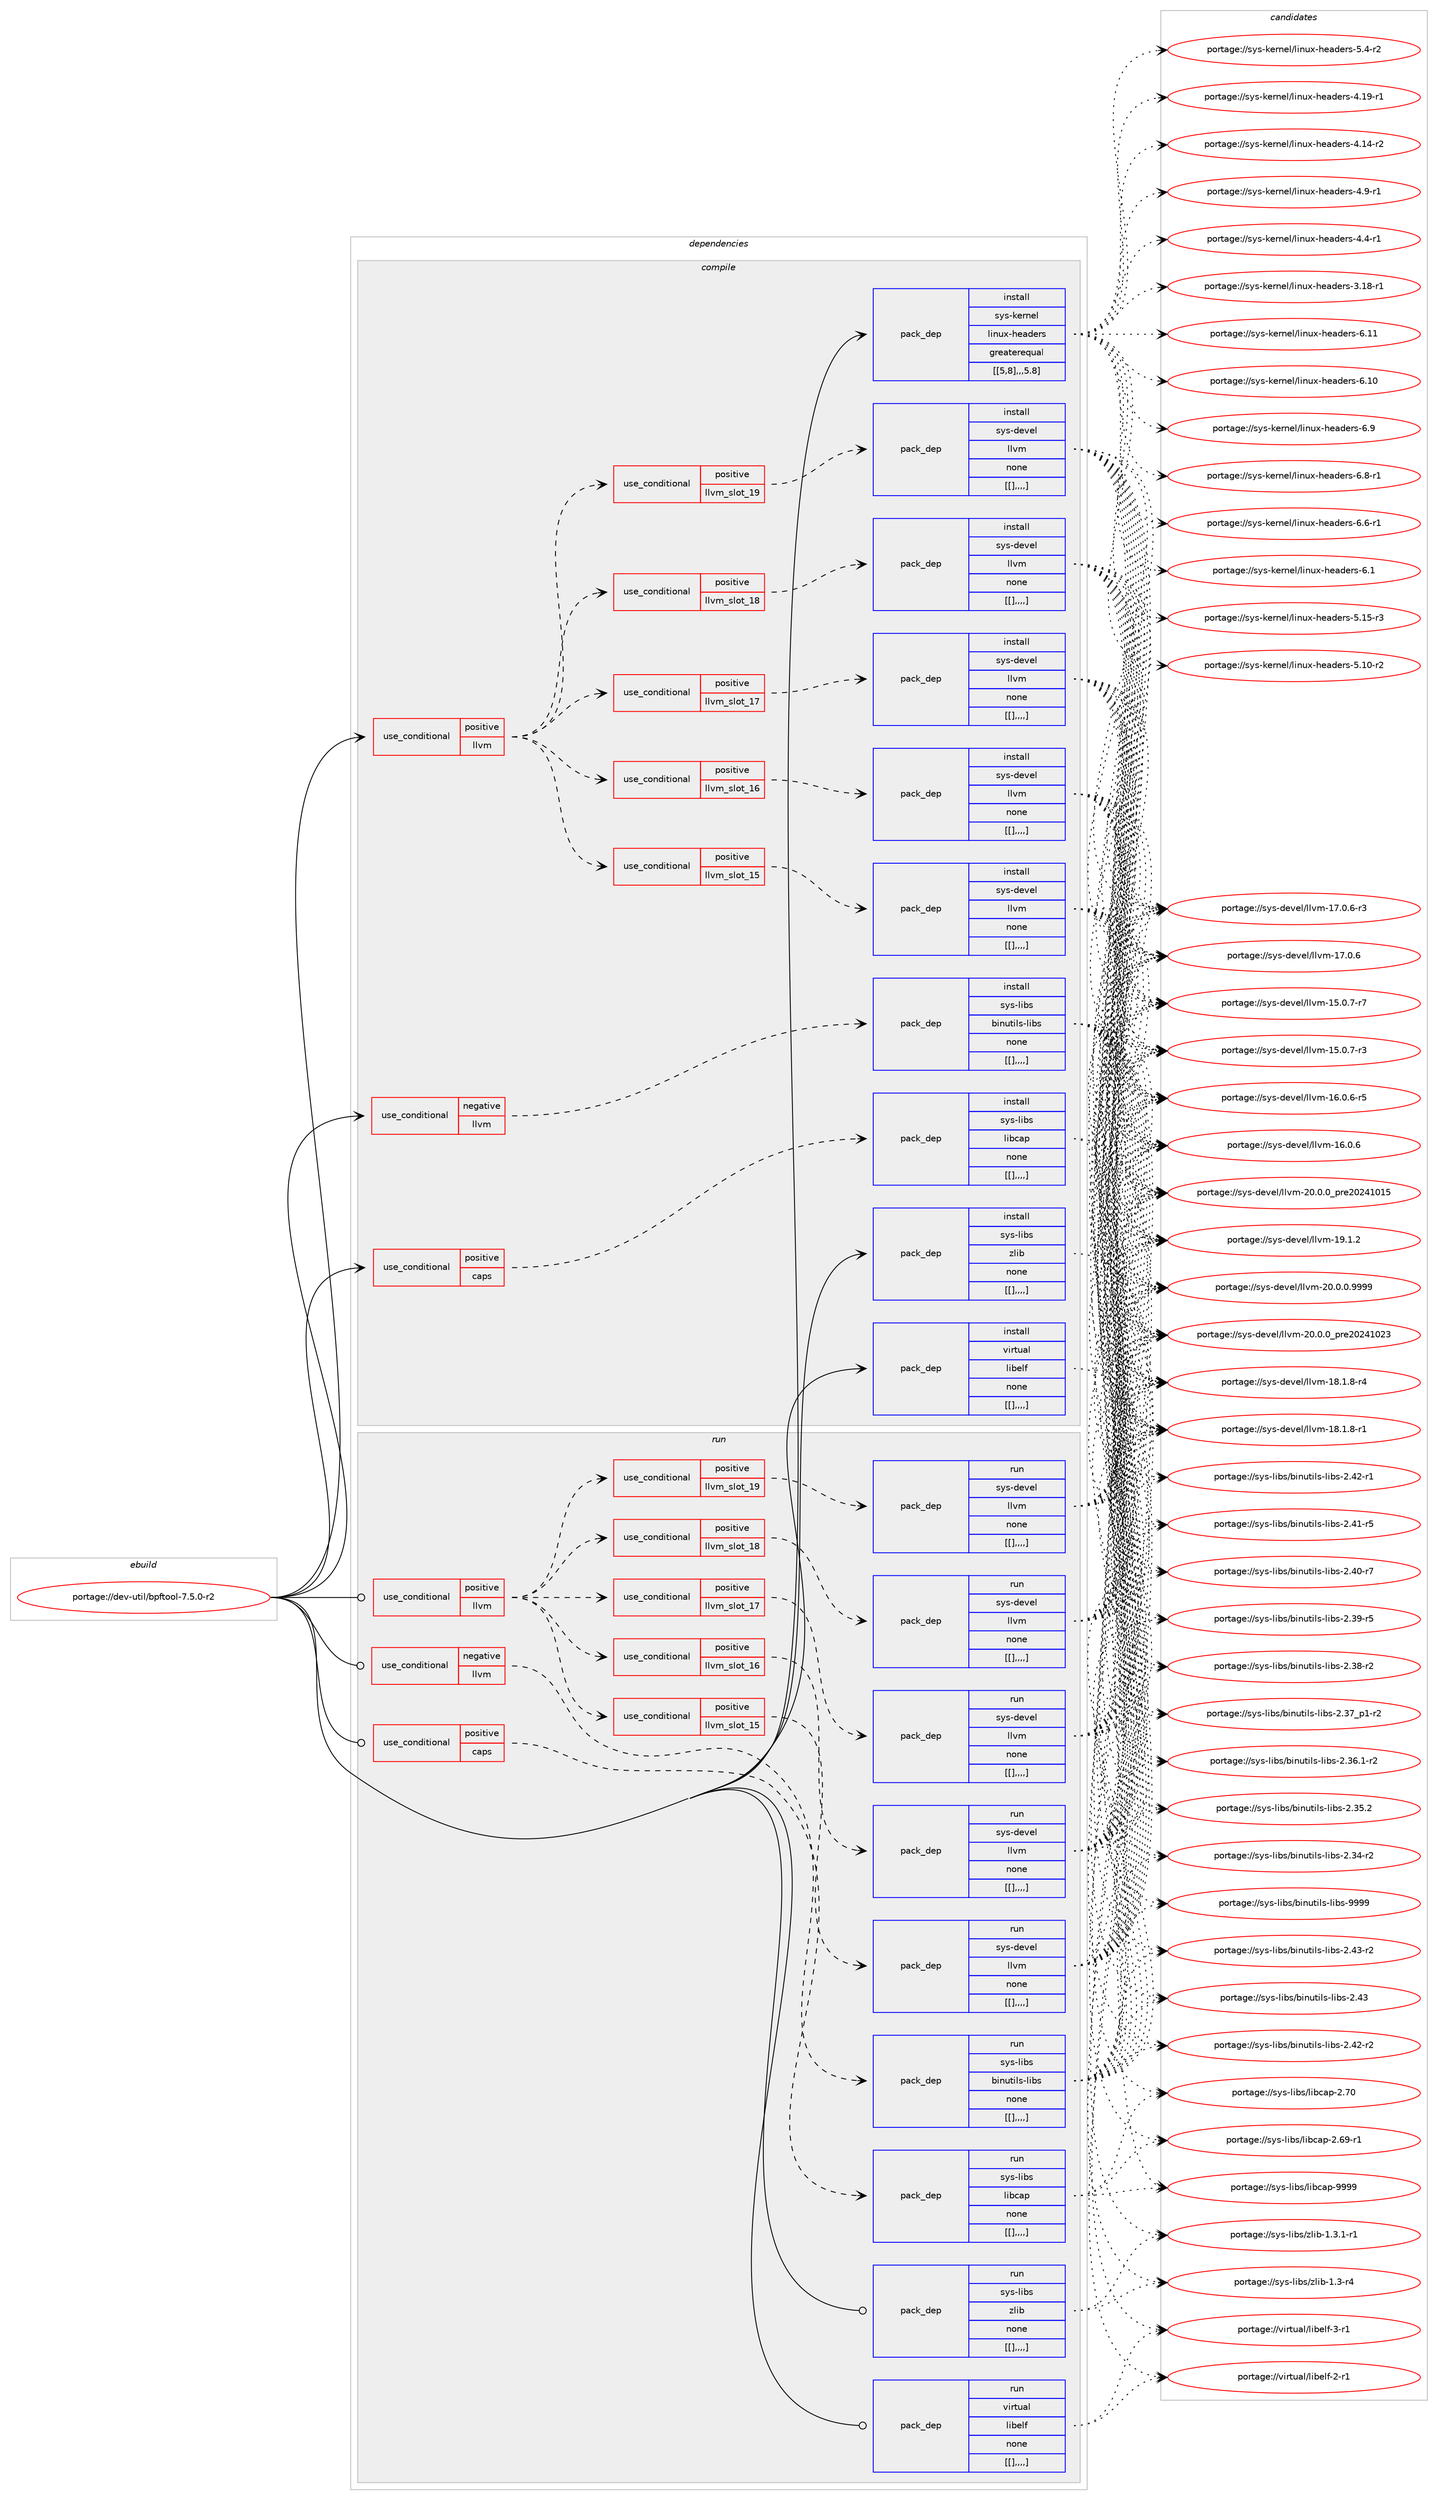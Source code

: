 digraph prolog {

# *************
# Graph options
# *************

newrank=true;
concentrate=true;
compound=true;
graph [rankdir=LR,fontname=Helvetica,fontsize=10,ranksep=1.5];#, ranksep=2.5, nodesep=0.2];
edge  [arrowhead=vee];
node  [fontname=Helvetica,fontsize=10];

# **********
# The ebuild
# **********

subgraph cluster_leftcol {
color=gray;
label=<<i>ebuild</i>>;
id [label="portage://dev-util/bpftool-7.5.0-r2", color=red, width=4, href="../dev-util/bpftool-7.5.0-r2.svg"];
}

# ****************
# The dependencies
# ****************

subgraph cluster_midcol {
color=gray;
label=<<i>dependencies</i>>;
subgraph cluster_compile {
fillcolor="#eeeeee";
style=filled;
label=<<i>compile</i>>;
subgraph cond64132 {
dependency223404 [label=<<TABLE BORDER="0" CELLBORDER="1" CELLSPACING="0" CELLPADDING="4"><TR><TD ROWSPAN="3" CELLPADDING="10">use_conditional</TD></TR><TR><TD>negative</TD></TR><TR><TD>llvm</TD></TR></TABLE>>, shape=none, color=red];
subgraph pack157768 {
dependency223411 [label=<<TABLE BORDER="0" CELLBORDER="1" CELLSPACING="0" CELLPADDING="4" WIDTH="220"><TR><TD ROWSPAN="6" CELLPADDING="30">pack_dep</TD></TR><TR><TD WIDTH="110">install</TD></TR><TR><TD>sys-libs</TD></TR><TR><TD>binutils-libs</TD></TR><TR><TD>none</TD></TR><TR><TD>[[],,,,]</TD></TR></TABLE>>, shape=none, color=blue];
}
dependency223404:e -> dependency223411:w [weight=20,style="dashed",arrowhead="vee"];
}
id:e -> dependency223404:w [weight=20,style="solid",arrowhead="vee"];
subgraph cond64140 {
dependency223424 [label=<<TABLE BORDER="0" CELLBORDER="1" CELLSPACING="0" CELLPADDING="4"><TR><TD ROWSPAN="3" CELLPADDING="10">use_conditional</TD></TR><TR><TD>positive</TD></TR><TR><TD>caps</TD></TR></TABLE>>, shape=none, color=red];
subgraph pack157783 {
dependency223433 [label=<<TABLE BORDER="0" CELLBORDER="1" CELLSPACING="0" CELLPADDING="4" WIDTH="220"><TR><TD ROWSPAN="6" CELLPADDING="30">pack_dep</TD></TR><TR><TD WIDTH="110">install</TD></TR><TR><TD>sys-libs</TD></TR><TR><TD>libcap</TD></TR><TR><TD>none</TD></TR><TR><TD>[[],,,,]</TD></TR></TABLE>>, shape=none, color=blue];
}
dependency223424:e -> dependency223433:w [weight=20,style="dashed",arrowhead="vee"];
}
id:e -> dependency223424:w [weight=20,style="solid",arrowhead="vee"];
subgraph cond64145 {
dependency223442 [label=<<TABLE BORDER="0" CELLBORDER="1" CELLSPACING="0" CELLPADDING="4"><TR><TD ROWSPAN="3" CELLPADDING="10">use_conditional</TD></TR><TR><TD>positive</TD></TR><TR><TD>llvm</TD></TR></TABLE>>, shape=none, color=red];
subgraph cond64147 {
dependency223453 [label=<<TABLE BORDER="0" CELLBORDER="1" CELLSPACING="0" CELLPADDING="4"><TR><TD ROWSPAN="3" CELLPADDING="10">use_conditional</TD></TR><TR><TD>positive</TD></TR><TR><TD>llvm_slot_15</TD></TR></TABLE>>, shape=none, color=red];
subgraph pack157798 {
dependency223456 [label=<<TABLE BORDER="0" CELLBORDER="1" CELLSPACING="0" CELLPADDING="4" WIDTH="220"><TR><TD ROWSPAN="6" CELLPADDING="30">pack_dep</TD></TR><TR><TD WIDTH="110">install</TD></TR><TR><TD>sys-devel</TD></TR><TR><TD>llvm</TD></TR><TR><TD>none</TD></TR><TR><TD>[[],,,,]</TD></TR></TABLE>>, shape=none, color=blue];
}
dependency223453:e -> dependency223456:w [weight=20,style="dashed",arrowhead="vee"];
}
dependency223442:e -> dependency223453:w [weight=20,style="dashed",arrowhead="vee"];
subgraph cond64151 {
dependency223465 [label=<<TABLE BORDER="0" CELLBORDER="1" CELLSPACING="0" CELLPADDING="4"><TR><TD ROWSPAN="3" CELLPADDING="10">use_conditional</TD></TR><TR><TD>positive</TD></TR><TR><TD>llvm_slot_16</TD></TR></TABLE>>, shape=none, color=red];
subgraph pack157807 {
dependency223472 [label=<<TABLE BORDER="0" CELLBORDER="1" CELLSPACING="0" CELLPADDING="4" WIDTH="220"><TR><TD ROWSPAN="6" CELLPADDING="30">pack_dep</TD></TR><TR><TD WIDTH="110">install</TD></TR><TR><TD>sys-devel</TD></TR><TR><TD>llvm</TD></TR><TR><TD>none</TD></TR><TR><TD>[[],,,,]</TD></TR></TABLE>>, shape=none, color=blue];
}
dependency223465:e -> dependency223472:w [weight=20,style="dashed",arrowhead="vee"];
}
dependency223442:e -> dependency223465:w [weight=20,style="dashed",arrowhead="vee"];
subgraph cond64154 {
dependency223479 [label=<<TABLE BORDER="0" CELLBORDER="1" CELLSPACING="0" CELLPADDING="4"><TR><TD ROWSPAN="3" CELLPADDING="10">use_conditional</TD></TR><TR><TD>positive</TD></TR><TR><TD>llvm_slot_17</TD></TR></TABLE>>, shape=none, color=red];
subgraph pack157820 {
dependency223485 [label=<<TABLE BORDER="0" CELLBORDER="1" CELLSPACING="0" CELLPADDING="4" WIDTH="220"><TR><TD ROWSPAN="6" CELLPADDING="30">pack_dep</TD></TR><TR><TD WIDTH="110">install</TD></TR><TR><TD>sys-devel</TD></TR><TR><TD>llvm</TD></TR><TR><TD>none</TD></TR><TR><TD>[[],,,,]</TD></TR></TABLE>>, shape=none, color=blue];
}
dependency223479:e -> dependency223485:w [weight=20,style="dashed",arrowhead="vee"];
}
dependency223442:e -> dependency223479:w [weight=20,style="dashed",arrowhead="vee"];
subgraph cond64156 {
dependency223491 [label=<<TABLE BORDER="0" CELLBORDER="1" CELLSPACING="0" CELLPADDING="4"><TR><TD ROWSPAN="3" CELLPADDING="10">use_conditional</TD></TR><TR><TD>positive</TD></TR><TR><TD>llvm_slot_18</TD></TR></TABLE>>, shape=none, color=red];
subgraph pack157828 {
dependency223501 [label=<<TABLE BORDER="0" CELLBORDER="1" CELLSPACING="0" CELLPADDING="4" WIDTH="220"><TR><TD ROWSPAN="6" CELLPADDING="30">pack_dep</TD></TR><TR><TD WIDTH="110">install</TD></TR><TR><TD>sys-devel</TD></TR><TR><TD>llvm</TD></TR><TR><TD>none</TD></TR><TR><TD>[[],,,,]</TD></TR></TABLE>>, shape=none, color=blue];
}
dependency223491:e -> dependency223501:w [weight=20,style="dashed",arrowhead="vee"];
}
dependency223442:e -> dependency223491:w [weight=20,style="dashed",arrowhead="vee"];
subgraph cond64161 {
dependency223508 [label=<<TABLE BORDER="0" CELLBORDER="1" CELLSPACING="0" CELLPADDING="4"><TR><TD ROWSPAN="3" CELLPADDING="10">use_conditional</TD></TR><TR><TD>positive</TD></TR><TR><TD>llvm_slot_19</TD></TR></TABLE>>, shape=none, color=red];
subgraph pack157838 {
dependency223511 [label=<<TABLE BORDER="0" CELLBORDER="1" CELLSPACING="0" CELLPADDING="4" WIDTH="220"><TR><TD ROWSPAN="6" CELLPADDING="30">pack_dep</TD></TR><TR><TD WIDTH="110">install</TD></TR><TR><TD>sys-devel</TD></TR><TR><TD>llvm</TD></TR><TR><TD>none</TD></TR><TR><TD>[[],,,,]</TD></TR></TABLE>>, shape=none, color=blue];
}
dependency223508:e -> dependency223511:w [weight=20,style="dashed",arrowhead="vee"];
}
dependency223442:e -> dependency223508:w [weight=20,style="dashed",arrowhead="vee"];
}
id:e -> dependency223442:w [weight=20,style="solid",arrowhead="vee"];
subgraph pack157845 {
dependency223526 [label=<<TABLE BORDER="0" CELLBORDER="1" CELLSPACING="0" CELLPADDING="4" WIDTH="220"><TR><TD ROWSPAN="6" CELLPADDING="30">pack_dep</TD></TR><TR><TD WIDTH="110">install</TD></TR><TR><TD>sys-kernel</TD></TR><TR><TD>linux-headers</TD></TR><TR><TD>greaterequal</TD></TR><TR><TD>[[5,8],,,5.8]</TD></TR></TABLE>>, shape=none, color=blue];
}
id:e -> dependency223526:w [weight=20,style="solid",arrowhead="vee"];
subgraph pack157854 {
dependency223533 [label=<<TABLE BORDER="0" CELLBORDER="1" CELLSPACING="0" CELLPADDING="4" WIDTH="220"><TR><TD ROWSPAN="6" CELLPADDING="30">pack_dep</TD></TR><TR><TD WIDTH="110">install</TD></TR><TR><TD>sys-libs</TD></TR><TR><TD>zlib</TD></TR><TR><TD>none</TD></TR><TR><TD>[[],,,,]</TD></TR></TABLE>>, shape=none, color=blue];
}
id:e -> dependency223533:w [weight=20,style="solid",arrowhead="vee"];
subgraph pack157859 {
dependency223535 [label=<<TABLE BORDER="0" CELLBORDER="1" CELLSPACING="0" CELLPADDING="4" WIDTH="220"><TR><TD ROWSPAN="6" CELLPADDING="30">pack_dep</TD></TR><TR><TD WIDTH="110">install</TD></TR><TR><TD>virtual</TD></TR><TR><TD>libelf</TD></TR><TR><TD>none</TD></TR><TR><TD>[[],,,,]</TD></TR></TABLE>>, shape=none, color=blue];
}
id:e -> dependency223535:w [weight=20,style="solid",arrowhead="vee"];
}
subgraph cluster_compileandrun {
fillcolor="#eeeeee";
style=filled;
label=<<i>compile and run</i>>;
}
subgraph cluster_run {
fillcolor="#eeeeee";
style=filled;
label=<<i>run</i>>;
subgraph cond64167 {
dependency223539 [label=<<TABLE BORDER="0" CELLBORDER="1" CELLSPACING="0" CELLPADDING="4"><TR><TD ROWSPAN="3" CELLPADDING="10">use_conditional</TD></TR><TR><TD>negative</TD></TR><TR><TD>llvm</TD></TR></TABLE>>, shape=none, color=red];
subgraph pack157864 {
dependency223542 [label=<<TABLE BORDER="0" CELLBORDER="1" CELLSPACING="0" CELLPADDING="4" WIDTH="220"><TR><TD ROWSPAN="6" CELLPADDING="30">pack_dep</TD></TR><TR><TD WIDTH="110">run</TD></TR><TR><TD>sys-libs</TD></TR><TR><TD>binutils-libs</TD></TR><TR><TD>none</TD></TR><TR><TD>[[],,,,]</TD></TR></TABLE>>, shape=none, color=blue];
}
dependency223539:e -> dependency223542:w [weight=20,style="dashed",arrowhead="vee"];
}
id:e -> dependency223539:w [weight=20,style="solid",arrowhead="odot"];
subgraph cond64170 {
dependency223547 [label=<<TABLE BORDER="0" CELLBORDER="1" CELLSPACING="0" CELLPADDING="4"><TR><TD ROWSPAN="3" CELLPADDING="10">use_conditional</TD></TR><TR><TD>positive</TD></TR><TR><TD>caps</TD></TR></TABLE>>, shape=none, color=red];
subgraph pack157870 {
dependency223553 [label=<<TABLE BORDER="0" CELLBORDER="1" CELLSPACING="0" CELLPADDING="4" WIDTH="220"><TR><TD ROWSPAN="6" CELLPADDING="30">pack_dep</TD></TR><TR><TD WIDTH="110">run</TD></TR><TR><TD>sys-libs</TD></TR><TR><TD>libcap</TD></TR><TR><TD>none</TD></TR><TR><TD>[[],,,,]</TD></TR></TABLE>>, shape=none, color=blue];
}
dependency223547:e -> dependency223553:w [weight=20,style="dashed",arrowhead="vee"];
}
id:e -> dependency223547:w [weight=20,style="solid",arrowhead="odot"];
subgraph cond64173 {
dependency223556 [label=<<TABLE BORDER="0" CELLBORDER="1" CELLSPACING="0" CELLPADDING="4"><TR><TD ROWSPAN="3" CELLPADDING="10">use_conditional</TD></TR><TR><TD>positive</TD></TR><TR><TD>llvm</TD></TR></TABLE>>, shape=none, color=red];
subgraph cond64175 {
dependency223560 [label=<<TABLE BORDER="0" CELLBORDER="1" CELLSPACING="0" CELLPADDING="4"><TR><TD ROWSPAN="3" CELLPADDING="10">use_conditional</TD></TR><TR><TD>positive</TD></TR><TR><TD>llvm_slot_15</TD></TR></TABLE>>, shape=none, color=red];
subgraph pack157878 {
dependency223564 [label=<<TABLE BORDER="0" CELLBORDER="1" CELLSPACING="0" CELLPADDING="4" WIDTH="220"><TR><TD ROWSPAN="6" CELLPADDING="30">pack_dep</TD></TR><TR><TD WIDTH="110">run</TD></TR><TR><TD>sys-devel</TD></TR><TR><TD>llvm</TD></TR><TR><TD>none</TD></TR><TR><TD>[[],,,,]</TD></TR></TABLE>>, shape=none, color=blue];
}
dependency223560:e -> dependency223564:w [weight=20,style="dashed",arrowhead="vee"];
}
dependency223556:e -> dependency223560:w [weight=20,style="dashed",arrowhead="vee"];
subgraph cond64177 {
dependency223572 [label=<<TABLE BORDER="0" CELLBORDER="1" CELLSPACING="0" CELLPADDING="4"><TR><TD ROWSPAN="3" CELLPADDING="10">use_conditional</TD></TR><TR><TD>positive</TD></TR><TR><TD>llvm_slot_16</TD></TR></TABLE>>, shape=none, color=red];
subgraph pack157886 {
dependency223582 [label=<<TABLE BORDER="0" CELLBORDER="1" CELLSPACING="0" CELLPADDING="4" WIDTH="220"><TR><TD ROWSPAN="6" CELLPADDING="30">pack_dep</TD></TR><TR><TD WIDTH="110">run</TD></TR><TR><TD>sys-devel</TD></TR><TR><TD>llvm</TD></TR><TR><TD>none</TD></TR><TR><TD>[[],,,,]</TD></TR></TABLE>>, shape=none, color=blue];
}
dependency223572:e -> dependency223582:w [weight=20,style="dashed",arrowhead="vee"];
}
dependency223556:e -> dependency223572:w [weight=20,style="dashed",arrowhead="vee"];
subgraph cond64185 {
dependency223587 [label=<<TABLE BORDER="0" CELLBORDER="1" CELLSPACING="0" CELLPADDING="4"><TR><TD ROWSPAN="3" CELLPADDING="10">use_conditional</TD></TR><TR><TD>positive</TD></TR><TR><TD>llvm_slot_17</TD></TR></TABLE>>, shape=none, color=red];
subgraph pack157898 {
dependency223595 [label=<<TABLE BORDER="0" CELLBORDER="1" CELLSPACING="0" CELLPADDING="4" WIDTH="220"><TR><TD ROWSPAN="6" CELLPADDING="30">pack_dep</TD></TR><TR><TD WIDTH="110">run</TD></TR><TR><TD>sys-devel</TD></TR><TR><TD>llvm</TD></TR><TR><TD>none</TD></TR><TR><TD>[[],,,,]</TD></TR></TABLE>>, shape=none, color=blue];
}
dependency223587:e -> dependency223595:w [weight=20,style="dashed",arrowhead="vee"];
}
dependency223556:e -> dependency223587:w [weight=20,style="dashed",arrowhead="vee"];
subgraph cond64192 {
dependency223614 [label=<<TABLE BORDER="0" CELLBORDER="1" CELLSPACING="0" CELLPADDING="4"><TR><TD ROWSPAN="3" CELLPADDING="10">use_conditional</TD></TR><TR><TD>positive</TD></TR><TR><TD>llvm_slot_18</TD></TR></TABLE>>, shape=none, color=red];
subgraph pack157913 {
dependency223622 [label=<<TABLE BORDER="0" CELLBORDER="1" CELLSPACING="0" CELLPADDING="4" WIDTH="220"><TR><TD ROWSPAN="6" CELLPADDING="30">pack_dep</TD></TR><TR><TD WIDTH="110">run</TD></TR><TR><TD>sys-devel</TD></TR><TR><TD>llvm</TD></TR><TR><TD>none</TD></TR><TR><TD>[[],,,,]</TD></TR></TABLE>>, shape=none, color=blue];
}
dependency223614:e -> dependency223622:w [weight=20,style="dashed",arrowhead="vee"];
}
dependency223556:e -> dependency223614:w [weight=20,style="dashed",arrowhead="vee"];
subgraph cond64205 {
dependency223629 [label=<<TABLE BORDER="0" CELLBORDER="1" CELLSPACING="0" CELLPADDING="4"><TR><TD ROWSPAN="3" CELLPADDING="10">use_conditional</TD></TR><TR><TD>positive</TD></TR><TR><TD>llvm_slot_19</TD></TR></TABLE>>, shape=none, color=red];
subgraph pack157923 {
dependency223646 [label=<<TABLE BORDER="0" CELLBORDER="1" CELLSPACING="0" CELLPADDING="4" WIDTH="220"><TR><TD ROWSPAN="6" CELLPADDING="30">pack_dep</TD></TR><TR><TD WIDTH="110">run</TD></TR><TR><TD>sys-devel</TD></TR><TR><TD>llvm</TD></TR><TR><TD>none</TD></TR><TR><TD>[[],,,,]</TD></TR></TABLE>>, shape=none, color=blue];
}
dependency223629:e -> dependency223646:w [weight=20,style="dashed",arrowhead="vee"];
}
dependency223556:e -> dependency223629:w [weight=20,style="dashed",arrowhead="vee"];
}
id:e -> dependency223556:w [weight=20,style="solid",arrowhead="odot"];
subgraph pack157928 {
dependency223677 [label=<<TABLE BORDER="0" CELLBORDER="1" CELLSPACING="0" CELLPADDING="4" WIDTH="220"><TR><TD ROWSPAN="6" CELLPADDING="30">pack_dep</TD></TR><TR><TD WIDTH="110">run</TD></TR><TR><TD>sys-libs</TD></TR><TR><TD>zlib</TD></TR><TR><TD>none</TD></TR><TR><TD>[[],,,,]</TD></TR></TABLE>>, shape=none, color=blue];
}
id:e -> dependency223677:w [weight=20,style="solid",arrowhead="odot"];
subgraph pack157944 {
dependency223680 [label=<<TABLE BORDER="0" CELLBORDER="1" CELLSPACING="0" CELLPADDING="4" WIDTH="220"><TR><TD ROWSPAN="6" CELLPADDING="30">pack_dep</TD></TR><TR><TD WIDTH="110">run</TD></TR><TR><TD>virtual</TD></TR><TR><TD>libelf</TD></TR><TR><TD>none</TD></TR><TR><TD>[[],,,,]</TD></TR></TABLE>>, shape=none, color=blue];
}
id:e -> dependency223680:w [weight=20,style="solid",arrowhead="odot"];
}
}

# **************
# The candidates
# **************

subgraph cluster_choices {
rank=same;
color=gray;
label=<<i>candidates</i>>;

subgraph choice157832 {
color=black;
nodesep=1;
choice1151211154510810598115479810511011711610510811545108105981154557575757 [label="portage://sys-libs/binutils-libs-9999", color=red, width=4,href="../sys-libs/binutils-libs-9999.svg"];
choice11512111545108105981154798105110117116105108115451081059811545504652514511450 [label="portage://sys-libs/binutils-libs-2.43-r2", color=red, width=4,href="../sys-libs/binutils-libs-2.43-r2.svg"];
choice1151211154510810598115479810511011711610510811545108105981154550465251 [label="portage://sys-libs/binutils-libs-2.43", color=red, width=4,href="../sys-libs/binutils-libs-2.43.svg"];
choice11512111545108105981154798105110117116105108115451081059811545504652504511450 [label="portage://sys-libs/binutils-libs-2.42-r2", color=red, width=4,href="../sys-libs/binutils-libs-2.42-r2.svg"];
choice11512111545108105981154798105110117116105108115451081059811545504652504511449 [label="portage://sys-libs/binutils-libs-2.42-r1", color=red, width=4,href="../sys-libs/binutils-libs-2.42-r1.svg"];
choice11512111545108105981154798105110117116105108115451081059811545504652494511453 [label="portage://sys-libs/binutils-libs-2.41-r5", color=red, width=4,href="../sys-libs/binutils-libs-2.41-r5.svg"];
choice11512111545108105981154798105110117116105108115451081059811545504652484511455 [label="portage://sys-libs/binutils-libs-2.40-r7", color=red, width=4,href="../sys-libs/binutils-libs-2.40-r7.svg"];
choice11512111545108105981154798105110117116105108115451081059811545504651574511453 [label="portage://sys-libs/binutils-libs-2.39-r5", color=red, width=4,href="../sys-libs/binutils-libs-2.39-r5.svg"];
choice11512111545108105981154798105110117116105108115451081059811545504651564511450 [label="portage://sys-libs/binutils-libs-2.38-r2", color=red, width=4,href="../sys-libs/binutils-libs-2.38-r2.svg"];
choice115121115451081059811547981051101171161051081154510810598115455046515595112494511450 [label="portage://sys-libs/binutils-libs-2.37_p1-r2", color=red, width=4,href="../sys-libs/binutils-libs-2.37_p1-r2.svg"];
choice115121115451081059811547981051101171161051081154510810598115455046515446494511450 [label="portage://sys-libs/binutils-libs-2.36.1-r2", color=red, width=4,href="../sys-libs/binutils-libs-2.36.1-r2.svg"];
choice11512111545108105981154798105110117116105108115451081059811545504651534650 [label="portage://sys-libs/binutils-libs-2.35.2", color=red, width=4,href="../sys-libs/binutils-libs-2.35.2.svg"];
choice11512111545108105981154798105110117116105108115451081059811545504651524511450 [label="portage://sys-libs/binutils-libs-2.34-r2", color=red, width=4,href="../sys-libs/binutils-libs-2.34-r2.svg"];
dependency223411:e -> choice1151211154510810598115479810511011711610510811545108105981154557575757:w [style=dotted,weight="100"];
dependency223411:e -> choice11512111545108105981154798105110117116105108115451081059811545504652514511450:w [style=dotted,weight="100"];
dependency223411:e -> choice1151211154510810598115479810511011711610510811545108105981154550465251:w [style=dotted,weight="100"];
dependency223411:e -> choice11512111545108105981154798105110117116105108115451081059811545504652504511450:w [style=dotted,weight="100"];
dependency223411:e -> choice11512111545108105981154798105110117116105108115451081059811545504652504511449:w [style=dotted,weight="100"];
dependency223411:e -> choice11512111545108105981154798105110117116105108115451081059811545504652494511453:w [style=dotted,weight="100"];
dependency223411:e -> choice11512111545108105981154798105110117116105108115451081059811545504652484511455:w [style=dotted,weight="100"];
dependency223411:e -> choice11512111545108105981154798105110117116105108115451081059811545504651574511453:w [style=dotted,weight="100"];
dependency223411:e -> choice11512111545108105981154798105110117116105108115451081059811545504651564511450:w [style=dotted,weight="100"];
dependency223411:e -> choice115121115451081059811547981051101171161051081154510810598115455046515595112494511450:w [style=dotted,weight="100"];
dependency223411:e -> choice115121115451081059811547981051101171161051081154510810598115455046515446494511450:w [style=dotted,weight="100"];
dependency223411:e -> choice11512111545108105981154798105110117116105108115451081059811545504651534650:w [style=dotted,weight="100"];
dependency223411:e -> choice11512111545108105981154798105110117116105108115451081059811545504651524511450:w [style=dotted,weight="100"];
}
subgraph choice157838 {
color=black;
nodesep=1;
choice1151211154510810598115471081059899971124557575757 [label="portage://sys-libs/libcap-9999", color=red, width=4,href="../sys-libs/libcap-9999.svg"];
choice1151211154510810598115471081059899971124550465548 [label="portage://sys-libs/libcap-2.70", color=red, width=4,href="../sys-libs/libcap-2.70.svg"];
choice11512111545108105981154710810598999711245504654574511449 [label="portage://sys-libs/libcap-2.69-r1", color=red, width=4,href="../sys-libs/libcap-2.69-r1.svg"];
dependency223433:e -> choice1151211154510810598115471081059899971124557575757:w [style=dotted,weight="100"];
dependency223433:e -> choice1151211154510810598115471081059899971124550465548:w [style=dotted,weight="100"];
dependency223433:e -> choice11512111545108105981154710810598999711245504654574511449:w [style=dotted,weight="100"];
}
subgraph choice157841 {
color=black;
nodesep=1;
choice1151211154510010111810110847108108118109455048464846484657575757 [label="portage://sys-devel/llvm-20.0.0.9999", color=red, width=4,href="../sys-devel/llvm-20.0.0.9999.svg"];
choice115121115451001011181011084710810811810945504846484648951121141015048505249485051 [label="portage://sys-devel/llvm-20.0.0_pre20241023", color=red, width=4,href="../sys-devel/llvm-20.0.0_pre20241023.svg"];
choice115121115451001011181011084710810811810945504846484648951121141015048505249484953 [label="portage://sys-devel/llvm-20.0.0_pre20241015", color=red, width=4,href="../sys-devel/llvm-20.0.0_pre20241015.svg"];
choice115121115451001011181011084710810811810945495746494650 [label="portage://sys-devel/llvm-19.1.2", color=red, width=4,href="../sys-devel/llvm-19.1.2.svg"];
choice1151211154510010111810110847108108118109454956464946564511452 [label="portage://sys-devel/llvm-18.1.8-r4", color=red, width=4,href="../sys-devel/llvm-18.1.8-r4.svg"];
choice1151211154510010111810110847108108118109454956464946564511449 [label="portage://sys-devel/llvm-18.1.8-r1", color=red, width=4,href="../sys-devel/llvm-18.1.8-r1.svg"];
choice1151211154510010111810110847108108118109454955464846544511451 [label="portage://sys-devel/llvm-17.0.6-r3", color=red, width=4,href="../sys-devel/llvm-17.0.6-r3.svg"];
choice115121115451001011181011084710810811810945495546484654 [label="portage://sys-devel/llvm-17.0.6", color=red, width=4,href="../sys-devel/llvm-17.0.6.svg"];
choice1151211154510010111810110847108108118109454954464846544511453 [label="portage://sys-devel/llvm-16.0.6-r5", color=red, width=4,href="../sys-devel/llvm-16.0.6-r5.svg"];
choice115121115451001011181011084710810811810945495446484654 [label="portage://sys-devel/llvm-16.0.6", color=red, width=4,href="../sys-devel/llvm-16.0.6.svg"];
choice1151211154510010111810110847108108118109454953464846554511455 [label="portage://sys-devel/llvm-15.0.7-r7", color=red, width=4,href="../sys-devel/llvm-15.0.7-r7.svg"];
choice1151211154510010111810110847108108118109454953464846554511451 [label="portage://sys-devel/llvm-15.0.7-r3", color=red, width=4,href="../sys-devel/llvm-15.0.7-r3.svg"];
dependency223456:e -> choice1151211154510010111810110847108108118109455048464846484657575757:w [style=dotted,weight="100"];
dependency223456:e -> choice115121115451001011181011084710810811810945504846484648951121141015048505249485051:w [style=dotted,weight="100"];
dependency223456:e -> choice115121115451001011181011084710810811810945504846484648951121141015048505249484953:w [style=dotted,weight="100"];
dependency223456:e -> choice115121115451001011181011084710810811810945495746494650:w [style=dotted,weight="100"];
dependency223456:e -> choice1151211154510010111810110847108108118109454956464946564511452:w [style=dotted,weight="100"];
dependency223456:e -> choice1151211154510010111810110847108108118109454956464946564511449:w [style=dotted,weight="100"];
dependency223456:e -> choice1151211154510010111810110847108108118109454955464846544511451:w [style=dotted,weight="100"];
dependency223456:e -> choice115121115451001011181011084710810811810945495546484654:w [style=dotted,weight="100"];
dependency223456:e -> choice1151211154510010111810110847108108118109454954464846544511453:w [style=dotted,weight="100"];
dependency223456:e -> choice115121115451001011181011084710810811810945495446484654:w [style=dotted,weight="100"];
dependency223456:e -> choice1151211154510010111810110847108108118109454953464846554511455:w [style=dotted,weight="100"];
dependency223456:e -> choice1151211154510010111810110847108108118109454953464846554511451:w [style=dotted,weight="100"];
}
subgraph choice157861 {
color=black;
nodesep=1;
choice1151211154510010111810110847108108118109455048464846484657575757 [label="portage://sys-devel/llvm-20.0.0.9999", color=red, width=4,href="../sys-devel/llvm-20.0.0.9999.svg"];
choice115121115451001011181011084710810811810945504846484648951121141015048505249485051 [label="portage://sys-devel/llvm-20.0.0_pre20241023", color=red, width=4,href="../sys-devel/llvm-20.0.0_pre20241023.svg"];
choice115121115451001011181011084710810811810945504846484648951121141015048505249484953 [label="portage://sys-devel/llvm-20.0.0_pre20241015", color=red, width=4,href="../sys-devel/llvm-20.0.0_pre20241015.svg"];
choice115121115451001011181011084710810811810945495746494650 [label="portage://sys-devel/llvm-19.1.2", color=red, width=4,href="../sys-devel/llvm-19.1.2.svg"];
choice1151211154510010111810110847108108118109454956464946564511452 [label="portage://sys-devel/llvm-18.1.8-r4", color=red, width=4,href="../sys-devel/llvm-18.1.8-r4.svg"];
choice1151211154510010111810110847108108118109454956464946564511449 [label="portage://sys-devel/llvm-18.1.8-r1", color=red, width=4,href="../sys-devel/llvm-18.1.8-r1.svg"];
choice1151211154510010111810110847108108118109454955464846544511451 [label="portage://sys-devel/llvm-17.0.6-r3", color=red, width=4,href="../sys-devel/llvm-17.0.6-r3.svg"];
choice115121115451001011181011084710810811810945495546484654 [label="portage://sys-devel/llvm-17.0.6", color=red, width=4,href="../sys-devel/llvm-17.0.6.svg"];
choice1151211154510010111810110847108108118109454954464846544511453 [label="portage://sys-devel/llvm-16.0.6-r5", color=red, width=4,href="../sys-devel/llvm-16.0.6-r5.svg"];
choice115121115451001011181011084710810811810945495446484654 [label="portage://sys-devel/llvm-16.0.6", color=red, width=4,href="../sys-devel/llvm-16.0.6.svg"];
choice1151211154510010111810110847108108118109454953464846554511455 [label="portage://sys-devel/llvm-15.0.7-r7", color=red, width=4,href="../sys-devel/llvm-15.0.7-r7.svg"];
choice1151211154510010111810110847108108118109454953464846554511451 [label="portage://sys-devel/llvm-15.0.7-r3", color=red, width=4,href="../sys-devel/llvm-15.0.7-r3.svg"];
dependency223472:e -> choice1151211154510010111810110847108108118109455048464846484657575757:w [style=dotted,weight="100"];
dependency223472:e -> choice115121115451001011181011084710810811810945504846484648951121141015048505249485051:w [style=dotted,weight="100"];
dependency223472:e -> choice115121115451001011181011084710810811810945504846484648951121141015048505249484953:w [style=dotted,weight="100"];
dependency223472:e -> choice115121115451001011181011084710810811810945495746494650:w [style=dotted,weight="100"];
dependency223472:e -> choice1151211154510010111810110847108108118109454956464946564511452:w [style=dotted,weight="100"];
dependency223472:e -> choice1151211154510010111810110847108108118109454956464946564511449:w [style=dotted,weight="100"];
dependency223472:e -> choice1151211154510010111810110847108108118109454955464846544511451:w [style=dotted,weight="100"];
dependency223472:e -> choice115121115451001011181011084710810811810945495546484654:w [style=dotted,weight="100"];
dependency223472:e -> choice1151211154510010111810110847108108118109454954464846544511453:w [style=dotted,weight="100"];
dependency223472:e -> choice115121115451001011181011084710810811810945495446484654:w [style=dotted,weight="100"];
dependency223472:e -> choice1151211154510010111810110847108108118109454953464846554511455:w [style=dotted,weight="100"];
dependency223472:e -> choice1151211154510010111810110847108108118109454953464846554511451:w [style=dotted,weight="100"];
}
subgraph choice157869 {
color=black;
nodesep=1;
choice1151211154510010111810110847108108118109455048464846484657575757 [label="portage://sys-devel/llvm-20.0.0.9999", color=red, width=4,href="../sys-devel/llvm-20.0.0.9999.svg"];
choice115121115451001011181011084710810811810945504846484648951121141015048505249485051 [label="portage://sys-devel/llvm-20.0.0_pre20241023", color=red, width=4,href="../sys-devel/llvm-20.0.0_pre20241023.svg"];
choice115121115451001011181011084710810811810945504846484648951121141015048505249484953 [label="portage://sys-devel/llvm-20.0.0_pre20241015", color=red, width=4,href="../sys-devel/llvm-20.0.0_pre20241015.svg"];
choice115121115451001011181011084710810811810945495746494650 [label="portage://sys-devel/llvm-19.1.2", color=red, width=4,href="../sys-devel/llvm-19.1.2.svg"];
choice1151211154510010111810110847108108118109454956464946564511452 [label="portage://sys-devel/llvm-18.1.8-r4", color=red, width=4,href="../sys-devel/llvm-18.1.8-r4.svg"];
choice1151211154510010111810110847108108118109454956464946564511449 [label="portage://sys-devel/llvm-18.1.8-r1", color=red, width=4,href="../sys-devel/llvm-18.1.8-r1.svg"];
choice1151211154510010111810110847108108118109454955464846544511451 [label="portage://sys-devel/llvm-17.0.6-r3", color=red, width=4,href="../sys-devel/llvm-17.0.6-r3.svg"];
choice115121115451001011181011084710810811810945495546484654 [label="portage://sys-devel/llvm-17.0.6", color=red, width=4,href="../sys-devel/llvm-17.0.6.svg"];
choice1151211154510010111810110847108108118109454954464846544511453 [label="portage://sys-devel/llvm-16.0.6-r5", color=red, width=4,href="../sys-devel/llvm-16.0.6-r5.svg"];
choice115121115451001011181011084710810811810945495446484654 [label="portage://sys-devel/llvm-16.0.6", color=red, width=4,href="../sys-devel/llvm-16.0.6.svg"];
choice1151211154510010111810110847108108118109454953464846554511455 [label="portage://sys-devel/llvm-15.0.7-r7", color=red, width=4,href="../sys-devel/llvm-15.0.7-r7.svg"];
choice1151211154510010111810110847108108118109454953464846554511451 [label="portage://sys-devel/llvm-15.0.7-r3", color=red, width=4,href="../sys-devel/llvm-15.0.7-r3.svg"];
dependency223485:e -> choice1151211154510010111810110847108108118109455048464846484657575757:w [style=dotted,weight="100"];
dependency223485:e -> choice115121115451001011181011084710810811810945504846484648951121141015048505249485051:w [style=dotted,weight="100"];
dependency223485:e -> choice115121115451001011181011084710810811810945504846484648951121141015048505249484953:w [style=dotted,weight="100"];
dependency223485:e -> choice115121115451001011181011084710810811810945495746494650:w [style=dotted,weight="100"];
dependency223485:e -> choice1151211154510010111810110847108108118109454956464946564511452:w [style=dotted,weight="100"];
dependency223485:e -> choice1151211154510010111810110847108108118109454956464946564511449:w [style=dotted,weight="100"];
dependency223485:e -> choice1151211154510010111810110847108108118109454955464846544511451:w [style=dotted,weight="100"];
dependency223485:e -> choice115121115451001011181011084710810811810945495546484654:w [style=dotted,weight="100"];
dependency223485:e -> choice1151211154510010111810110847108108118109454954464846544511453:w [style=dotted,weight="100"];
dependency223485:e -> choice115121115451001011181011084710810811810945495446484654:w [style=dotted,weight="100"];
dependency223485:e -> choice1151211154510010111810110847108108118109454953464846554511455:w [style=dotted,weight="100"];
dependency223485:e -> choice1151211154510010111810110847108108118109454953464846554511451:w [style=dotted,weight="100"];
}
subgraph choice157877 {
color=black;
nodesep=1;
choice1151211154510010111810110847108108118109455048464846484657575757 [label="portage://sys-devel/llvm-20.0.0.9999", color=red, width=4,href="../sys-devel/llvm-20.0.0.9999.svg"];
choice115121115451001011181011084710810811810945504846484648951121141015048505249485051 [label="portage://sys-devel/llvm-20.0.0_pre20241023", color=red, width=4,href="../sys-devel/llvm-20.0.0_pre20241023.svg"];
choice115121115451001011181011084710810811810945504846484648951121141015048505249484953 [label="portage://sys-devel/llvm-20.0.0_pre20241015", color=red, width=4,href="../sys-devel/llvm-20.0.0_pre20241015.svg"];
choice115121115451001011181011084710810811810945495746494650 [label="portage://sys-devel/llvm-19.1.2", color=red, width=4,href="../sys-devel/llvm-19.1.2.svg"];
choice1151211154510010111810110847108108118109454956464946564511452 [label="portage://sys-devel/llvm-18.1.8-r4", color=red, width=4,href="../sys-devel/llvm-18.1.8-r4.svg"];
choice1151211154510010111810110847108108118109454956464946564511449 [label="portage://sys-devel/llvm-18.1.8-r1", color=red, width=4,href="../sys-devel/llvm-18.1.8-r1.svg"];
choice1151211154510010111810110847108108118109454955464846544511451 [label="portage://sys-devel/llvm-17.0.6-r3", color=red, width=4,href="../sys-devel/llvm-17.0.6-r3.svg"];
choice115121115451001011181011084710810811810945495546484654 [label="portage://sys-devel/llvm-17.0.6", color=red, width=4,href="../sys-devel/llvm-17.0.6.svg"];
choice1151211154510010111810110847108108118109454954464846544511453 [label="portage://sys-devel/llvm-16.0.6-r5", color=red, width=4,href="../sys-devel/llvm-16.0.6-r5.svg"];
choice115121115451001011181011084710810811810945495446484654 [label="portage://sys-devel/llvm-16.0.6", color=red, width=4,href="../sys-devel/llvm-16.0.6.svg"];
choice1151211154510010111810110847108108118109454953464846554511455 [label="portage://sys-devel/llvm-15.0.7-r7", color=red, width=4,href="../sys-devel/llvm-15.0.7-r7.svg"];
choice1151211154510010111810110847108108118109454953464846554511451 [label="portage://sys-devel/llvm-15.0.7-r3", color=red, width=4,href="../sys-devel/llvm-15.0.7-r3.svg"];
dependency223501:e -> choice1151211154510010111810110847108108118109455048464846484657575757:w [style=dotted,weight="100"];
dependency223501:e -> choice115121115451001011181011084710810811810945504846484648951121141015048505249485051:w [style=dotted,weight="100"];
dependency223501:e -> choice115121115451001011181011084710810811810945504846484648951121141015048505249484953:w [style=dotted,weight="100"];
dependency223501:e -> choice115121115451001011181011084710810811810945495746494650:w [style=dotted,weight="100"];
dependency223501:e -> choice1151211154510010111810110847108108118109454956464946564511452:w [style=dotted,weight="100"];
dependency223501:e -> choice1151211154510010111810110847108108118109454956464946564511449:w [style=dotted,weight="100"];
dependency223501:e -> choice1151211154510010111810110847108108118109454955464846544511451:w [style=dotted,weight="100"];
dependency223501:e -> choice115121115451001011181011084710810811810945495546484654:w [style=dotted,weight="100"];
dependency223501:e -> choice1151211154510010111810110847108108118109454954464846544511453:w [style=dotted,weight="100"];
dependency223501:e -> choice115121115451001011181011084710810811810945495446484654:w [style=dotted,weight="100"];
dependency223501:e -> choice1151211154510010111810110847108108118109454953464846554511455:w [style=dotted,weight="100"];
dependency223501:e -> choice1151211154510010111810110847108108118109454953464846554511451:w [style=dotted,weight="100"];
}
subgraph choice157883 {
color=black;
nodesep=1;
choice1151211154510010111810110847108108118109455048464846484657575757 [label="portage://sys-devel/llvm-20.0.0.9999", color=red, width=4,href="../sys-devel/llvm-20.0.0.9999.svg"];
choice115121115451001011181011084710810811810945504846484648951121141015048505249485051 [label="portage://sys-devel/llvm-20.0.0_pre20241023", color=red, width=4,href="../sys-devel/llvm-20.0.0_pre20241023.svg"];
choice115121115451001011181011084710810811810945504846484648951121141015048505249484953 [label="portage://sys-devel/llvm-20.0.0_pre20241015", color=red, width=4,href="../sys-devel/llvm-20.0.0_pre20241015.svg"];
choice115121115451001011181011084710810811810945495746494650 [label="portage://sys-devel/llvm-19.1.2", color=red, width=4,href="../sys-devel/llvm-19.1.2.svg"];
choice1151211154510010111810110847108108118109454956464946564511452 [label="portage://sys-devel/llvm-18.1.8-r4", color=red, width=4,href="../sys-devel/llvm-18.1.8-r4.svg"];
choice1151211154510010111810110847108108118109454956464946564511449 [label="portage://sys-devel/llvm-18.1.8-r1", color=red, width=4,href="../sys-devel/llvm-18.1.8-r1.svg"];
choice1151211154510010111810110847108108118109454955464846544511451 [label="portage://sys-devel/llvm-17.0.6-r3", color=red, width=4,href="../sys-devel/llvm-17.0.6-r3.svg"];
choice115121115451001011181011084710810811810945495546484654 [label="portage://sys-devel/llvm-17.0.6", color=red, width=4,href="../sys-devel/llvm-17.0.6.svg"];
choice1151211154510010111810110847108108118109454954464846544511453 [label="portage://sys-devel/llvm-16.0.6-r5", color=red, width=4,href="../sys-devel/llvm-16.0.6-r5.svg"];
choice115121115451001011181011084710810811810945495446484654 [label="portage://sys-devel/llvm-16.0.6", color=red, width=4,href="../sys-devel/llvm-16.0.6.svg"];
choice1151211154510010111810110847108108118109454953464846554511455 [label="portage://sys-devel/llvm-15.0.7-r7", color=red, width=4,href="../sys-devel/llvm-15.0.7-r7.svg"];
choice1151211154510010111810110847108108118109454953464846554511451 [label="portage://sys-devel/llvm-15.0.7-r3", color=red, width=4,href="../sys-devel/llvm-15.0.7-r3.svg"];
dependency223511:e -> choice1151211154510010111810110847108108118109455048464846484657575757:w [style=dotted,weight="100"];
dependency223511:e -> choice115121115451001011181011084710810811810945504846484648951121141015048505249485051:w [style=dotted,weight="100"];
dependency223511:e -> choice115121115451001011181011084710810811810945504846484648951121141015048505249484953:w [style=dotted,weight="100"];
dependency223511:e -> choice115121115451001011181011084710810811810945495746494650:w [style=dotted,weight="100"];
dependency223511:e -> choice1151211154510010111810110847108108118109454956464946564511452:w [style=dotted,weight="100"];
dependency223511:e -> choice1151211154510010111810110847108108118109454956464946564511449:w [style=dotted,weight="100"];
dependency223511:e -> choice1151211154510010111810110847108108118109454955464846544511451:w [style=dotted,weight="100"];
dependency223511:e -> choice115121115451001011181011084710810811810945495546484654:w [style=dotted,weight="100"];
dependency223511:e -> choice1151211154510010111810110847108108118109454954464846544511453:w [style=dotted,weight="100"];
dependency223511:e -> choice115121115451001011181011084710810811810945495446484654:w [style=dotted,weight="100"];
dependency223511:e -> choice1151211154510010111810110847108108118109454953464846554511455:w [style=dotted,weight="100"];
dependency223511:e -> choice1151211154510010111810110847108108118109454953464846554511451:w [style=dotted,weight="100"];
}
subgraph choice157893 {
color=black;
nodesep=1;
choice115121115451071011141101011084710810511011712045104101971001011141154554464949 [label="portage://sys-kernel/linux-headers-6.11", color=red, width=4,href="../sys-kernel/linux-headers-6.11.svg"];
choice115121115451071011141101011084710810511011712045104101971001011141154554464948 [label="portage://sys-kernel/linux-headers-6.10", color=red, width=4,href="../sys-kernel/linux-headers-6.10.svg"];
choice1151211154510710111411010110847108105110117120451041019710010111411545544657 [label="portage://sys-kernel/linux-headers-6.9", color=red, width=4,href="../sys-kernel/linux-headers-6.9.svg"];
choice11512111545107101114110101108471081051101171204510410197100101114115455446564511449 [label="portage://sys-kernel/linux-headers-6.8-r1", color=red, width=4,href="../sys-kernel/linux-headers-6.8-r1.svg"];
choice11512111545107101114110101108471081051101171204510410197100101114115455446544511449 [label="portage://sys-kernel/linux-headers-6.6-r1", color=red, width=4,href="../sys-kernel/linux-headers-6.6-r1.svg"];
choice1151211154510710111411010110847108105110117120451041019710010111411545544649 [label="portage://sys-kernel/linux-headers-6.1", color=red, width=4,href="../sys-kernel/linux-headers-6.1.svg"];
choice1151211154510710111411010110847108105110117120451041019710010111411545534649534511451 [label="portage://sys-kernel/linux-headers-5.15-r3", color=red, width=4,href="../sys-kernel/linux-headers-5.15-r3.svg"];
choice1151211154510710111411010110847108105110117120451041019710010111411545534649484511450 [label="portage://sys-kernel/linux-headers-5.10-r2", color=red, width=4,href="../sys-kernel/linux-headers-5.10-r2.svg"];
choice11512111545107101114110101108471081051101171204510410197100101114115455346524511450 [label="portage://sys-kernel/linux-headers-5.4-r2", color=red, width=4,href="../sys-kernel/linux-headers-5.4-r2.svg"];
choice1151211154510710111411010110847108105110117120451041019710010111411545524649574511449 [label="portage://sys-kernel/linux-headers-4.19-r1", color=red, width=4,href="../sys-kernel/linux-headers-4.19-r1.svg"];
choice1151211154510710111411010110847108105110117120451041019710010111411545524649524511450 [label="portage://sys-kernel/linux-headers-4.14-r2", color=red, width=4,href="../sys-kernel/linux-headers-4.14-r2.svg"];
choice11512111545107101114110101108471081051101171204510410197100101114115455246574511449 [label="portage://sys-kernel/linux-headers-4.9-r1", color=red, width=4,href="../sys-kernel/linux-headers-4.9-r1.svg"];
choice11512111545107101114110101108471081051101171204510410197100101114115455246524511449 [label="portage://sys-kernel/linux-headers-4.4-r1", color=red, width=4,href="../sys-kernel/linux-headers-4.4-r1.svg"];
choice1151211154510710111411010110847108105110117120451041019710010111411545514649564511449 [label="portage://sys-kernel/linux-headers-3.18-r1", color=red, width=4,href="../sys-kernel/linux-headers-3.18-r1.svg"];
dependency223526:e -> choice115121115451071011141101011084710810511011712045104101971001011141154554464949:w [style=dotted,weight="100"];
dependency223526:e -> choice115121115451071011141101011084710810511011712045104101971001011141154554464948:w [style=dotted,weight="100"];
dependency223526:e -> choice1151211154510710111411010110847108105110117120451041019710010111411545544657:w [style=dotted,weight="100"];
dependency223526:e -> choice11512111545107101114110101108471081051101171204510410197100101114115455446564511449:w [style=dotted,weight="100"];
dependency223526:e -> choice11512111545107101114110101108471081051101171204510410197100101114115455446544511449:w [style=dotted,weight="100"];
dependency223526:e -> choice1151211154510710111411010110847108105110117120451041019710010111411545544649:w [style=dotted,weight="100"];
dependency223526:e -> choice1151211154510710111411010110847108105110117120451041019710010111411545534649534511451:w [style=dotted,weight="100"];
dependency223526:e -> choice1151211154510710111411010110847108105110117120451041019710010111411545534649484511450:w [style=dotted,weight="100"];
dependency223526:e -> choice11512111545107101114110101108471081051101171204510410197100101114115455346524511450:w [style=dotted,weight="100"];
dependency223526:e -> choice1151211154510710111411010110847108105110117120451041019710010111411545524649574511449:w [style=dotted,weight="100"];
dependency223526:e -> choice1151211154510710111411010110847108105110117120451041019710010111411545524649524511450:w [style=dotted,weight="100"];
dependency223526:e -> choice11512111545107101114110101108471081051101171204510410197100101114115455246574511449:w [style=dotted,weight="100"];
dependency223526:e -> choice11512111545107101114110101108471081051101171204510410197100101114115455246524511449:w [style=dotted,weight="100"];
dependency223526:e -> choice1151211154510710111411010110847108105110117120451041019710010111411545514649564511449:w [style=dotted,weight="100"];
}
subgraph choice157900 {
color=black;
nodesep=1;
choice115121115451081059811547122108105984549465146494511449 [label="portage://sys-libs/zlib-1.3.1-r1", color=red, width=4,href="../sys-libs/zlib-1.3.1-r1.svg"];
choice11512111545108105981154712210810598454946514511452 [label="portage://sys-libs/zlib-1.3-r4", color=red, width=4,href="../sys-libs/zlib-1.3-r4.svg"];
dependency223533:e -> choice115121115451081059811547122108105984549465146494511449:w [style=dotted,weight="100"];
dependency223533:e -> choice11512111545108105981154712210810598454946514511452:w [style=dotted,weight="100"];
}
subgraph choice157902 {
color=black;
nodesep=1;
choice11810511411611797108471081059810110810245514511449 [label="portage://virtual/libelf-3-r1", color=red, width=4,href="../virtual/libelf-3-r1.svg"];
choice11810511411611797108471081059810110810245504511449 [label="portage://virtual/libelf-2-r1", color=red, width=4,href="../virtual/libelf-2-r1.svg"];
dependency223535:e -> choice11810511411611797108471081059810110810245514511449:w [style=dotted,weight="100"];
dependency223535:e -> choice11810511411611797108471081059810110810245504511449:w [style=dotted,weight="100"];
}
subgraph choice157906 {
color=black;
nodesep=1;
choice1151211154510810598115479810511011711610510811545108105981154557575757 [label="portage://sys-libs/binutils-libs-9999", color=red, width=4,href="../sys-libs/binutils-libs-9999.svg"];
choice11512111545108105981154798105110117116105108115451081059811545504652514511450 [label="portage://sys-libs/binutils-libs-2.43-r2", color=red, width=4,href="../sys-libs/binutils-libs-2.43-r2.svg"];
choice1151211154510810598115479810511011711610510811545108105981154550465251 [label="portage://sys-libs/binutils-libs-2.43", color=red, width=4,href="../sys-libs/binutils-libs-2.43.svg"];
choice11512111545108105981154798105110117116105108115451081059811545504652504511450 [label="portage://sys-libs/binutils-libs-2.42-r2", color=red, width=4,href="../sys-libs/binutils-libs-2.42-r2.svg"];
choice11512111545108105981154798105110117116105108115451081059811545504652504511449 [label="portage://sys-libs/binutils-libs-2.42-r1", color=red, width=4,href="../sys-libs/binutils-libs-2.42-r1.svg"];
choice11512111545108105981154798105110117116105108115451081059811545504652494511453 [label="portage://sys-libs/binutils-libs-2.41-r5", color=red, width=4,href="../sys-libs/binutils-libs-2.41-r5.svg"];
choice11512111545108105981154798105110117116105108115451081059811545504652484511455 [label="portage://sys-libs/binutils-libs-2.40-r7", color=red, width=4,href="../sys-libs/binutils-libs-2.40-r7.svg"];
choice11512111545108105981154798105110117116105108115451081059811545504651574511453 [label="portage://sys-libs/binutils-libs-2.39-r5", color=red, width=4,href="../sys-libs/binutils-libs-2.39-r5.svg"];
choice11512111545108105981154798105110117116105108115451081059811545504651564511450 [label="portage://sys-libs/binutils-libs-2.38-r2", color=red, width=4,href="../sys-libs/binutils-libs-2.38-r2.svg"];
choice115121115451081059811547981051101171161051081154510810598115455046515595112494511450 [label="portage://sys-libs/binutils-libs-2.37_p1-r2", color=red, width=4,href="../sys-libs/binutils-libs-2.37_p1-r2.svg"];
choice115121115451081059811547981051101171161051081154510810598115455046515446494511450 [label="portage://sys-libs/binutils-libs-2.36.1-r2", color=red, width=4,href="../sys-libs/binutils-libs-2.36.1-r2.svg"];
choice11512111545108105981154798105110117116105108115451081059811545504651534650 [label="portage://sys-libs/binutils-libs-2.35.2", color=red, width=4,href="../sys-libs/binutils-libs-2.35.2.svg"];
choice11512111545108105981154798105110117116105108115451081059811545504651524511450 [label="portage://sys-libs/binutils-libs-2.34-r2", color=red, width=4,href="../sys-libs/binutils-libs-2.34-r2.svg"];
dependency223542:e -> choice1151211154510810598115479810511011711610510811545108105981154557575757:w [style=dotted,weight="100"];
dependency223542:e -> choice11512111545108105981154798105110117116105108115451081059811545504652514511450:w [style=dotted,weight="100"];
dependency223542:e -> choice1151211154510810598115479810511011711610510811545108105981154550465251:w [style=dotted,weight="100"];
dependency223542:e -> choice11512111545108105981154798105110117116105108115451081059811545504652504511450:w [style=dotted,weight="100"];
dependency223542:e -> choice11512111545108105981154798105110117116105108115451081059811545504652504511449:w [style=dotted,weight="100"];
dependency223542:e -> choice11512111545108105981154798105110117116105108115451081059811545504652494511453:w [style=dotted,weight="100"];
dependency223542:e -> choice11512111545108105981154798105110117116105108115451081059811545504652484511455:w [style=dotted,weight="100"];
dependency223542:e -> choice11512111545108105981154798105110117116105108115451081059811545504651574511453:w [style=dotted,weight="100"];
dependency223542:e -> choice11512111545108105981154798105110117116105108115451081059811545504651564511450:w [style=dotted,weight="100"];
dependency223542:e -> choice115121115451081059811547981051101171161051081154510810598115455046515595112494511450:w [style=dotted,weight="100"];
dependency223542:e -> choice115121115451081059811547981051101171161051081154510810598115455046515446494511450:w [style=dotted,weight="100"];
dependency223542:e -> choice11512111545108105981154798105110117116105108115451081059811545504651534650:w [style=dotted,weight="100"];
dependency223542:e -> choice11512111545108105981154798105110117116105108115451081059811545504651524511450:w [style=dotted,weight="100"];
}
subgraph choice157914 {
color=black;
nodesep=1;
choice1151211154510810598115471081059899971124557575757 [label="portage://sys-libs/libcap-9999", color=red, width=4,href="../sys-libs/libcap-9999.svg"];
choice1151211154510810598115471081059899971124550465548 [label="portage://sys-libs/libcap-2.70", color=red, width=4,href="../sys-libs/libcap-2.70.svg"];
choice11512111545108105981154710810598999711245504654574511449 [label="portage://sys-libs/libcap-2.69-r1", color=red, width=4,href="../sys-libs/libcap-2.69-r1.svg"];
dependency223553:e -> choice1151211154510810598115471081059899971124557575757:w [style=dotted,weight="100"];
dependency223553:e -> choice1151211154510810598115471081059899971124550465548:w [style=dotted,weight="100"];
dependency223553:e -> choice11512111545108105981154710810598999711245504654574511449:w [style=dotted,weight="100"];
}
subgraph choice157921 {
color=black;
nodesep=1;
choice1151211154510010111810110847108108118109455048464846484657575757 [label="portage://sys-devel/llvm-20.0.0.9999", color=red, width=4,href="../sys-devel/llvm-20.0.0.9999.svg"];
choice115121115451001011181011084710810811810945504846484648951121141015048505249485051 [label="portage://sys-devel/llvm-20.0.0_pre20241023", color=red, width=4,href="../sys-devel/llvm-20.0.0_pre20241023.svg"];
choice115121115451001011181011084710810811810945504846484648951121141015048505249484953 [label="portage://sys-devel/llvm-20.0.0_pre20241015", color=red, width=4,href="../sys-devel/llvm-20.0.0_pre20241015.svg"];
choice115121115451001011181011084710810811810945495746494650 [label="portage://sys-devel/llvm-19.1.2", color=red, width=4,href="../sys-devel/llvm-19.1.2.svg"];
choice1151211154510010111810110847108108118109454956464946564511452 [label="portage://sys-devel/llvm-18.1.8-r4", color=red, width=4,href="../sys-devel/llvm-18.1.8-r4.svg"];
choice1151211154510010111810110847108108118109454956464946564511449 [label="portage://sys-devel/llvm-18.1.8-r1", color=red, width=4,href="../sys-devel/llvm-18.1.8-r1.svg"];
choice1151211154510010111810110847108108118109454955464846544511451 [label="portage://sys-devel/llvm-17.0.6-r3", color=red, width=4,href="../sys-devel/llvm-17.0.6-r3.svg"];
choice115121115451001011181011084710810811810945495546484654 [label="portage://sys-devel/llvm-17.0.6", color=red, width=4,href="../sys-devel/llvm-17.0.6.svg"];
choice1151211154510010111810110847108108118109454954464846544511453 [label="portage://sys-devel/llvm-16.0.6-r5", color=red, width=4,href="../sys-devel/llvm-16.0.6-r5.svg"];
choice115121115451001011181011084710810811810945495446484654 [label="portage://sys-devel/llvm-16.0.6", color=red, width=4,href="../sys-devel/llvm-16.0.6.svg"];
choice1151211154510010111810110847108108118109454953464846554511455 [label="portage://sys-devel/llvm-15.0.7-r7", color=red, width=4,href="../sys-devel/llvm-15.0.7-r7.svg"];
choice1151211154510010111810110847108108118109454953464846554511451 [label="portage://sys-devel/llvm-15.0.7-r3", color=red, width=4,href="../sys-devel/llvm-15.0.7-r3.svg"];
dependency223564:e -> choice1151211154510010111810110847108108118109455048464846484657575757:w [style=dotted,weight="100"];
dependency223564:e -> choice115121115451001011181011084710810811810945504846484648951121141015048505249485051:w [style=dotted,weight="100"];
dependency223564:e -> choice115121115451001011181011084710810811810945504846484648951121141015048505249484953:w [style=dotted,weight="100"];
dependency223564:e -> choice115121115451001011181011084710810811810945495746494650:w [style=dotted,weight="100"];
dependency223564:e -> choice1151211154510010111810110847108108118109454956464946564511452:w [style=dotted,weight="100"];
dependency223564:e -> choice1151211154510010111810110847108108118109454956464946564511449:w [style=dotted,weight="100"];
dependency223564:e -> choice1151211154510010111810110847108108118109454955464846544511451:w [style=dotted,weight="100"];
dependency223564:e -> choice115121115451001011181011084710810811810945495546484654:w [style=dotted,weight="100"];
dependency223564:e -> choice1151211154510010111810110847108108118109454954464846544511453:w [style=dotted,weight="100"];
dependency223564:e -> choice115121115451001011181011084710810811810945495446484654:w [style=dotted,weight="100"];
dependency223564:e -> choice1151211154510010111810110847108108118109454953464846554511455:w [style=dotted,weight="100"];
dependency223564:e -> choice1151211154510010111810110847108108118109454953464846554511451:w [style=dotted,weight="100"];
}
subgraph choice157932 {
color=black;
nodesep=1;
choice1151211154510010111810110847108108118109455048464846484657575757 [label="portage://sys-devel/llvm-20.0.0.9999", color=red, width=4,href="../sys-devel/llvm-20.0.0.9999.svg"];
choice115121115451001011181011084710810811810945504846484648951121141015048505249485051 [label="portage://sys-devel/llvm-20.0.0_pre20241023", color=red, width=4,href="../sys-devel/llvm-20.0.0_pre20241023.svg"];
choice115121115451001011181011084710810811810945504846484648951121141015048505249484953 [label="portage://sys-devel/llvm-20.0.0_pre20241015", color=red, width=4,href="../sys-devel/llvm-20.0.0_pre20241015.svg"];
choice115121115451001011181011084710810811810945495746494650 [label="portage://sys-devel/llvm-19.1.2", color=red, width=4,href="../sys-devel/llvm-19.1.2.svg"];
choice1151211154510010111810110847108108118109454956464946564511452 [label="portage://sys-devel/llvm-18.1.8-r4", color=red, width=4,href="../sys-devel/llvm-18.1.8-r4.svg"];
choice1151211154510010111810110847108108118109454956464946564511449 [label="portage://sys-devel/llvm-18.1.8-r1", color=red, width=4,href="../sys-devel/llvm-18.1.8-r1.svg"];
choice1151211154510010111810110847108108118109454955464846544511451 [label="portage://sys-devel/llvm-17.0.6-r3", color=red, width=4,href="../sys-devel/llvm-17.0.6-r3.svg"];
choice115121115451001011181011084710810811810945495546484654 [label="portage://sys-devel/llvm-17.0.6", color=red, width=4,href="../sys-devel/llvm-17.0.6.svg"];
choice1151211154510010111810110847108108118109454954464846544511453 [label="portage://sys-devel/llvm-16.0.6-r5", color=red, width=4,href="../sys-devel/llvm-16.0.6-r5.svg"];
choice115121115451001011181011084710810811810945495446484654 [label="portage://sys-devel/llvm-16.0.6", color=red, width=4,href="../sys-devel/llvm-16.0.6.svg"];
choice1151211154510010111810110847108108118109454953464846554511455 [label="portage://sys-devel/llvm-15.0.7-r7", color=red, width=4,href="../sys-devel/llvm-15.0.7-r7.svg"];
choice1151211154510010111810110847108108118109454953464846554511451 [label="portage://sys-devel/llvm-15.0.7-r3", color=red, width=4,href="../sys-devel/llvm-15.0.7-r3.svg"];
dependency223582:e -> choice1151211154510010111810110847108108118109455048464846484657575757:w [style=dotted,weight="100"];
dependency223582:e -> choice115121115451001011181011084710810811810945504846484648951121141015048505249485051:w [style=dotted,weight="100"];
dependency223582:e -> choice115121115451001011181011084710810811810945504846484648951121141015048505249484953:w [style=dotted,weight="100"];
dependency223582:e -> choice115121115451001011181011084710810811810945495746494650:w [style=dotted,weight="100"];
dependency223582:e -> choice1151211154510010111810110847108108118109454956464946564511452:w [style=dotted,weight="100"];
dependency223582:e -> choice1151211154510010111810110847108108118109454956464946564511449:w [style=dotted,weight="100"];
dependency223582:e -> choice1151211154510010111810110847108108118109454955464846544511451:w [style=dotted,weight="100"];
dependency223582:e -> choice115121115451001011181011084710810811810945495546484654:w [style=dotted,weight="100"];
dependency223582:e -> choice1151211154510010111810110847108108118109454954464846544511453:w [style=dotted,weight="100"];
dependency223582:e -> choice115121115451001011181011084710810811810945495446484654:w [style=dotted,weight="100"];
dependency223582:e -> choice1151211154510010111810110847108108118109454953464846554511455:w [style=dotted,weight="100"];
dependency223582:e -> choice1151211154510010111810110847108108118109454953464846554511451:w [style=dotted,weight="100"];
}
subgraph choice157947 {
color=black;
nodesep=1;
choice1151211154510010111810110847108108118109455048464846484657575757 [label="portage://sys-devel/llvm-20.0.0.9999", color=red, width=4,href="../sys-devel/llvm-20.0.0.9999.svg"];
choice115121115451001011181011084710810811810945504846484648951121141015048505249485051 [label="portage://sys-devel/llvm-20.0.0_pre20241023", color=red, width=4,href="../sys-devel/llvm-20.0.0_pre20241023.svg"];
choice115121115451001011181011084710810811810945504846484648951121141015048505249484953 [label="portage://sys-devel/llvm-20.0.0_pre20241015", color=red, width=4,href="../sys-devel/llvm-20.0.0_pre20241015.svg"];
choice115121115451001011181011084710810811810945495746494650 [label="portage://sys-devel/llvm-19.1.2", color=red, width=4,href="../sys-devel/llvm-19.1.2.svg"];
choice1151211154510010111810110847108108118109454956464946564511452 [label="portage://sys-devel/llvm-18.1.8-r4", color=red, width=4,href="../sys-devel/llvm-18.1.8-r4.svg"];
choice1151211154510010111810110847108108118109454956464946564511449 [label="portage://sys-devel/llvm-18.1.8-r1", color=red, width=4,href="../sys-devel/llvm-18.1.8-r1.svg"];
choice1151211154510010111810110847108108118109454955464846544511451 [label="portage://sys-devel/llvm-17.0.6-r3", color=red, width=4,href="../sys-devel/llvm-17.0.6-r3.svg"];
choice115121115451001011181011084710810811810945495546484654 [label="portage://sys-devel/llvm-17.0.6", color=red, width=4,href="../sys-devel/llvm-17.0.6.svg"];
choice1151211154510010111810110847108108118109454954464846544511453 [label="portage://sys-devel/llvm-16.0.6-r5", color=red, width=4,href="../sys-devel/llvm-16.0.6-r5.svg"];
choice115121115451001011181011084710810811810945495446484654 [label="portage://sys-devel/llvm-16.0.6", color=red, width=4,href="../sys-devel/llvm-16.0.6.svg"];
choice1151211154510010111810110847108108118109454953464846554511455 [label="portage://sys-devel/llvm-15.0.7-r7", color=red, width=4,href="../sys-devel/llvm-15.0.7-r7.svg"];
choice1151211154510010111810110847108108118109454953464846554511451 [label="portage://sys-devel/llvm-15.0.7-r3", color=red, width=4,href="../sys-devel/llvm-15.0.7-r3.svg"];
dependency223595:e -> choice1151211154510010111810110847108108118109455048464846484657575757:w [style=dotted,weight="100"];
dependency223595:e -> choice115121115451001011181011084710810811810945504846484648951121141015048505249485051:w [style=dotted,weight="100"];
dependency223595:e -> choice115121115451001011181011084710810811810945504846484648951121141015048505249484953:w [style=dotted,weight="100"];
dependency223595:e -> choice115121115451001011181011084710810811810945495746494650:w [style=dotted,weight="100"];
dependency223595:e -> choice1151211154510010111810110847108108118109454956464946564511452:w [style=dotted,weight="100"];
dependency223595:e -> choice1151211154510010111810110847108108118109454956464946564511449:w [style=dotted,weight="100"];
dependency223595:e -> choice1151211154510010111810110847108108118109454955464846544511451:w [style=dotted,weight="100"];
dependency223595:e -> choice115121115451001011181011084710810811810945495546484654:w [style=dotted,weight="100"];
dependency223595:e -> choice1151211154510010111810110847108108118109454954464846544511453:w [style=dotted,weight="100"];
dependency223595:e -> choice115121115451001011181011084710810811810945495446484654:w [style=dotted,weight="100"];
dependency223595:e -> choice1151211154510010111810110847108108118109454953464846554511455:w [style=dotted,weight="100"];
dependency223595:e -> choice1151211154510010111810110847108108118109454953464846554511451:w [style=dotted,weight="100"];
}
subgraph choice157954 {
color=black;
nodesep=1;
choice1151211154510010111810110847108108118109455048464846484657575757 [label="portage://sys-devel/llvm-20.0.0.9999", color=red, width=4,href="../sys-devel/llvm-20.0.0.9999.svg"];
choice115121115451001011181011084710810811810945504846484648951121141015048505249485051 [label="portage://sys-devel/llvm-20.0.0_pre20241023", color=red, width=4,href="../sys-devel/llvm-20.0.0_pre20241023.svg"];
choice115121115451001011181011084710810811810945504846484648951121141015048505249484953 [label="portage://sys-devel/llvm-20.0.0_pre20241015", color=red, width=4,href="../sys-devel/llvm-20.0.0_pre20241015.svg"];
choice115121115451001011181011084710810811810945495746494650 [label="portage://sys-devel/llvm-19.1.2", color=red, width=4,href="../sys-devel/llvm-19.1.2.svg"];
choice1151211154510010111810110847108108118109454956464946564511452 [label="portage://sys-devel/llvm-18.1.8-r4", color=red, width=4,href="../sys-devel/llvm-18.1.8-r4.svg"];
choice1151211154510010111810110847108108118109454956464946564511449 [label="portage://sys-devel/llvm-18.1.8-r1", color=red, width=4,href="../sys-devel/llvm-18.1.8-r1.svg"];
choice1151211154510010111810110847108108118109454955464846544511451 [label="portage://sys-devel/llvm-17.0.6-r3", color=red, width=4,href="../sys-devel/llvm-17.0.6-r3.svg"];
choice115121115451001011181011084710810811810945495546484654 [label="portage://sys-devel/llvm-17.0.6", color=red, width=4,href="../sys-devel/llvm-17.0.6.svg"];
choice1151211154510010111810110847108108118109454954464846544511453 [label="portage://sys-devel/llvm-16.0.6-r5", color=red, width=4,href="../sys-devel/llvm-16.0.6-r5.svg"];
choice115121115451001011181011084710810811810945495446484654 [label="portage://sys-devel/llvm-16.0.6", color=red, width=4,href="../sys-devel/llvm-16.0.6.svg"];
choice1151211154510010111810110847108108118109454953464846554511455 [label="portage://sys-devel/llvm-15.0.7-r7", color=red, width=4,href="../sys-devel/llvm-15.0.7-r7.svg"];
choice1151211154510010111810110847108108118109454953464846554511451 [label="portage://sys-devel/llvm-15.0.7-r3", color=red, width=4,href="../sys-devel/llvm-15.0.7-r3.svg"];
dependency223622:e -> choice1151211154510010111810110847108108118109455048464846484657575757:w [style=dotted,weight="100"];
dependency223622:e -> choice115121115451001011181011084710810811810945504846484648951121141015048505249485051:w [style=dotted,weight="100"];
dependency223622:e -> choice115121115451001011181011084710810811810945504846484648951121141015048505249484953:w [style=dotted,weight="100"];
dependency223622:e -> choice115121115451001011181011084710810811810945495746494650:w [style=dotted,weight="100"];
dependency223622:e -> choice1151211154510010111810110847108108118109454956464946564511452:w [style=dotted,weight="100"];
dependency223622:e -> choice1151211154510010111810110847108108118109454956464946564511449:w [style=dotted,weight="100"];
dependency223622:e -> choice1151211154510010111810110847108108118109454955464846544511451:w [style=dotted,weight="100"];
dependency223622:e -> choice115121115451001011181011084710810811810945495546484654:w [style=dotted,weight="100"];
dependency223622:e -> choice1151211154510010111810110847108108118109454954464846544511453:w [style=dotted,weight="100"];
dependency223622:e -> choice115121115451001011181011084710810811810945495446484654:w [style=dotted,weight="100"];
dependency223622:e -> choice1151211154510010111810110847108108118109454953464846554511455:w [style=dotted,weight="100"];
dependency223622:e -> choice1151211154510010111810110847108108118109454953464846554511451:w [style=dotted,weight="100"];
}
subgraph choice157964 {
color=black;
nodesep=1;
choice1151211154510010111810110847108108118109455048464846484657575757 [label="portage://sys-devel/llvm-20.0.0.9999", color=red, width=4,href="../sys-devel/llvm-20.0.0.9999.svg"];
choice115121115451001011181011084710810811810945504846484648951121141015048505249485051 [label="portage://sys-devel/llvm-20.0.0_pre20241023", color=red, width=4,href="../sys-devel/llvm-20.0.0_pre20241023.svg"];
choice115121115451001011181011084710810811810945504846484648951121141015048505249484953 [label="portage://sys-devel/llvm-20.0.0_pre20241015", color=red, width=4,href="../sys-devel/llvm-20.0.0_pre20241015.svg"];
choice115121115451001011181011084710810811810945495746494650 [label="portage://sys-devel/llvm-19.1.2", color=red, width=4,href="../sys-devel/llvm-19.1.2.svg"];
choice1151211154510010111810110847108108118109454956464946564511452 [label="portage://sys-devel/llvm-18.1.8-r4", color=red, width=4,href="../sys-devel/llvm-18.1.8-r4.svg"];
choice1151211154510010111810110847108108118109454956464946564511449 [label="portage://sys-devel/llvm-18.1.8-r1", color=red, width=4,href="../sys-devel/llvm-18.1.8-r1.svg"];
choice1151211154510010111810110847108108118109454955464846544511451 [label="portage://sys-devel/llvm-17.0.6-r3", color=red, width=4,href="../sys-devel/llvm-17.0.6-r3.svg"];
choice115121115451001011181011084710810811810945495546484654 [label="portage://sys-devel/llvm-17.0.6", color=red, width=4,href="../sys-devel/llvm-17.0.6.svg"];
choice1151211154510010111810110847108108118109454954464846544511453 [label="portage://sys-devel/llvm-16.0.6-r5", color=red, width=4,href="../sys-devel/llvm-16.0.6-r5.svg"];
choice115121115451001011181011084710810811810945495446484654 [label="portage://sys-devel/llvm-16.0.6", color=red, width=4,href="../sys-devel/llvm-16.0.6.svg"];
choice1151211154510010111810110847108108118109454953464846554511455 [label="portage://sys-devel/llvm-15.0.7-r7", color=red, width=4,href="../sys-devel/llvm-15.0.7-r7.svg"];
choice1151211154510010111810110847108108118109454953464846554511451 [label="portage://sys-devel/llvm-15.0.7-r3", color=red, width=4,href="../sys-devel/llvm-15.0.7-r3.svg"];
dependency223646:e -> choice1151211154510010111810110847108108118109455048464846484657575757:w [style=dotted,weight="100"];
dependency223646:e -> choice115121115451001011181011084710810811810945504846484648951121141015048505249485051:w [style=dotted,weight="100"];
dependency223646:e -> choice115121115451001011181011084710810811810945504846484648951121141015048505249484953:w [style=dotted,weight="100"];
dependency223646:e -> choice115121115451001011181011084710810811810945495746494650:w [style=dotted,weight="100"];
dependency223646:e -> choice1151211154510010111810110847108108118109454956464946564511452:w [style=dotted,weight="100"];
dependency223646:e -> choice1151211154510010111810110847108108118109454956464946564511449:w [style=dotted,weight="100"];
dependency223646:e -> choice1151211154510010111810110847108108118109454955464846544511451:w [style=dotted,weight="100"];
dependency223646:e -> choice115121115451001011181011084710810811810945495546484654:w [style=dotted,weight="100"];
dependency223646:e -> choice1151211154510010111810110847108108118109454954464846544511453:w [style=dotted,weight="100"];
dependency223646:e -> choice115121115451001011181011084710810811810945495446484654:w [style=dotted,weight="100"];
dependency223646:e -> choice1151211154510010111810110847108108118109454953464846554511455:w [style=dotted,weight="100"];
dependency223646:e -> choice1151211154510010111810110847108108118109454953464846554511451:w [style=dotted,weight="100"];
}
subgraph choice157976 {
color=black;
nodesep=1;
choice115121115451081059811547122108105984549465146494511449 [label="portage://sys-libs/zlib-1.3.1-r1", color=red, width=4,href="../sys-libs/zlib-1.3.1-r1.svg"];
choice11512111545108105981154712210810598454946514511452 [label="portage://sys-libs/zlib-1.3-r4", color=red, width=4,href="../sys-libs/zlib-1.3-r4.svg"];
dependency223677:e -> choice115121115451081059811547122108105984549465146494511449:w [style=dotted,weight="100"];
dependency223677:e -> choice11512111545108105981154712210810598454946514511452:w [style=dotted,weight="100"];
}
subgraph choice157978 {
color=black;
nodesep=1;
choice11810511411611797108471081059810110810245514511449 [label="portage://virtual/libelf-3-r1", color=red, width=4,href="../virtual/libelf-3-r1.svg"];
choice11810511411611797108471081059810110810245504511449 [label="portage://virtual/libelf-2-r1", color=red, width=4,href="../virtual/libelf-2-r1.svg"];
dependency223680:e -> choice11810511411611797108471081059810110810245514511449:w [style=dotted,weight="100"];
dependency223680:e -> choice11810511411611797108471081059810110810245504511449:w [style=dotted,weight="100"];
}
}

}
